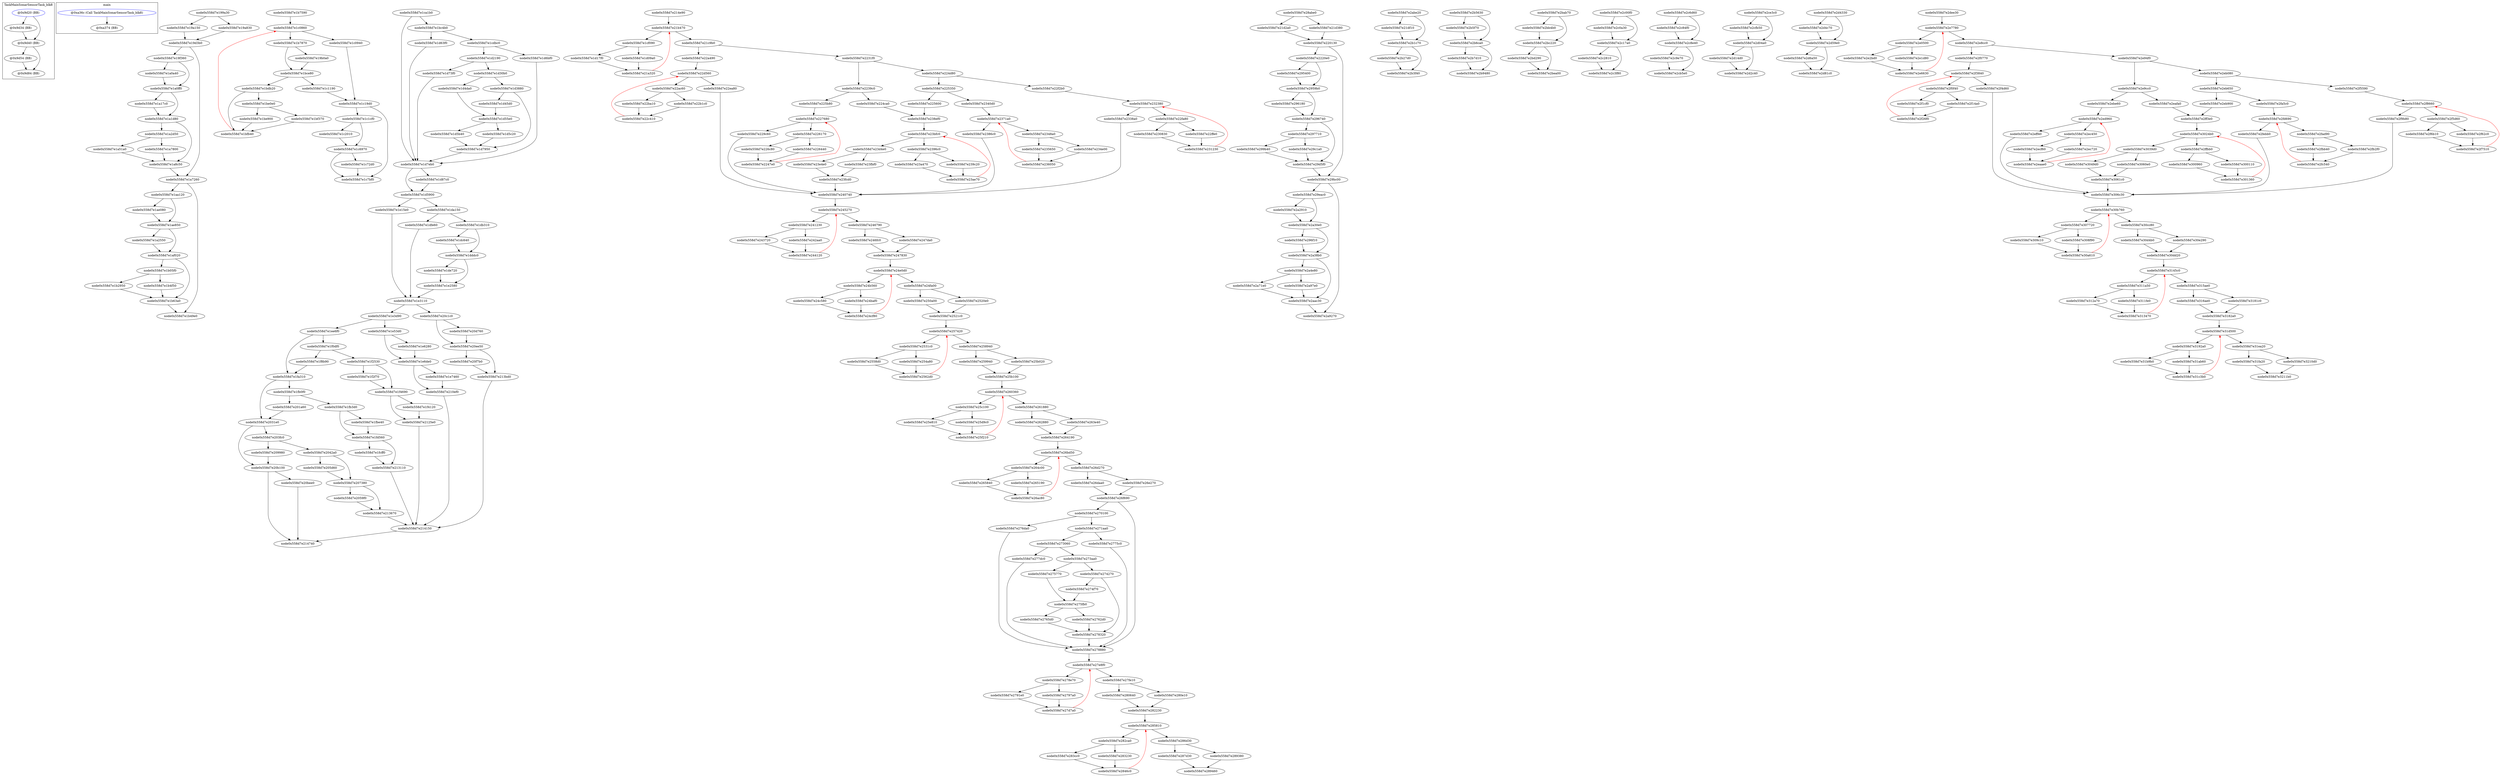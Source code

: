 digraph G {
subgraph cluster_TaskMainSonarSensorTask_blk8 {
graph [label = "TaskMainSonarSensorTask_blk8"];
node0x558d7e2d98b0 [label = "@0x9d20 (BB)" ,color="blue"];
node0x558d7e2da1f0 [label = "@0x9d34 (BB)"];
node0x558d7e2daf60 [label = "@0x9d40 (BB)"];
node0x558d7e2dbfd0 [label = "@0x9d54 (BB)"];
node0x558d7e2dd740 [label = "@0x9d84 (BB)"];
}
subgraph cluster_main {
graph [label = "main"];
node0x558d7e322180 [label = "@0xa36c (Call TaskMainSonarSensorTask_blk8)" ,color="blue"];
node0x558d7e2e3280 [label = "@0xa374 (BB)"];
}
node0x558d7e199a30 -> node0x558d7e19a150;
node0x558d7e199a30 -> node0x558d7e19a830;
node0x558d7e19a150 -> node0x558d7e19d3b0;
node0x558d7e19a830 -> node0x558d7e19d3b0;
node0x558d7e19d3b0 -> node0x558d7e19f360;
node0x558d7e19d3b0 -> node0x558d7e1a7260;
node0x558d7e19f360 -> node0x558d7e1a0a40;
node0x558d7e19f360 -> node0x558d7e1a0ff0;
node0x558d7e1a0a40 -> node0x558d7e1a0ff0;
node0x558d7e1a0ff0 -> node0x558d7e1a17c0;
node0x558d7e1a0ff0 -> node0x558d7e1a1d80;
node0x558d7e1a17c0 -> node0x558d7e1a1d80;
node0x558d7e1a1d80 -> node0x558d7e1a2d50;
node0x558d7e1a1d80 -> node0x558d7e1a8c50;
node0x558d7e1a2d50 -> node0x558d7e1a51a0;
node0x558d7e1a2d50 -> node0x558d7e1a7800;
node0x558d7e1a51a0 -> node0x558d7e1a8c50;
node0x558d7e1a7800 -> node0x558d7e1a8c50;
node0x558d7e1a8c50 -> node0x558d7e1a7260;
node0x558d7e1a7260 -> node0x558d7e1aa120;
node0x558d7e1a7260 -> node0x558d7e1b49e0;
node0x558d7e1aa120 -> node0x558d7e1ae080;
node0x558d7e1aa120 -> node0x558d7e1ae850;
node0x558d7e1ae080 -> node0x558d7e1ae850;
node0x558d7e1ae850 -> node0x558d7e1a2550;
node0x558d7e1ae850 -> node0x558d7e1af020;
node0x558d7e1a2550 -> node0x558d7e1af020;
node0x558d7e1af020 -> node0x558d7e1b05f0;
node0x558d7e1af020 -> node0x558d7e1b63a0;
node0x558d7e1b05f0 -> node0x558d7e1b2950;
node0x558d7e1b05f0 -> node0x558d7e1b4f50;
node0x558d7e1b2950 -> node0x558d7e1b63a0;
node0x558d7e1b4f50 -> node0x558d7e1b63a0;
node0x558d7e1b63a0 -> node0x558d7e1b49e0;
node0x558d7e1b7590 -> node0x558d7e1c0860;
node0x558d7e1b7870 -> node0x558d7e19b0a0;
node0x558d7e1b7870 -> node0x558d7e1bce80;
node0x558d7e19b0a0 -> node0x558d7e1bce80;
node0x558d7e1bce80 -> node0x558d7e1bdb20;
node0x558d7e1bce80 -> node0x558d7e1c1190;
node0x558d7e1bdb20 -> node0x558d7e1be0e0;
node0x558d7e1bdb20 -> node0x558d7e1bfb40;
node0x558d7e1be0e0 -> node0x558d7e1be900;
node0x558d7e1be0e0 -> node0x558d7e1bf370;
node0x558d7e1be900 -> node0x558d7e1bfb40;
node0x558d7e1bf370 -> node0x558d7e1bfb40;
node0x558d7e1bfb40 -> node0x558d7e1c0860[color="red"];
node0x558d7e1c0860 -> node0x558d7e1b7870;
node0x558d7e1c0860 -> node0x558d7e1c0940;
node0x558d7e1c0940 -> node0x558d7e1c19d0;
node0x558d7e1c1190 -> node0x558d7e1c19d0;
node0x558d7e1c19d0 -> node0x558d7e1c1cf0;
node0x558d7e1c19d0 -> node0x558d7e1c7bf0;
node0x558d7e1c1cf0 -> node0x558d7e1c2010;
node0x558d7e1c1cf0 -> node0x558d7e1c6970;
node0x558d7e1c2010 -> node0x558d7e1c6970;
node0x558d7e1c6970 -> node0x558d7e1c72d0;
node0x558d7e1c6970 -> node0x558d7e1c7bf0;
node0x558d7e1c72d0 -> node0x558d7e1c7bf0;
node0x558d7e1ca1b0 -> node0x558d7e1bc4b0;
node0x558d7e1ca1b0 -> node0x558d7e1d7eb0;
node0x558d7e1bc4b0 -> node0x558d7e1cdbc0;
node0x558d7e1bc4b0 -> node0x558d7e1d63f0;
node0x558d7e1cdbc0 -> node0x558d7e1d2190;
node0x558d7e1cdbc0 -> node0x558d7e1d6bf0;
node0x558d7e1d2190 -> node0x558d7e1d30b0;
node0x558d7e1d2190 -> node0x558d7e1d73f0;
node0x558d7e1d30b0 -> node0x558d7e1d3880;
node0x558d7e1d30b0 -> node0x558d7e1d4da0;
node0x558d7e1d3880 -> node0x558d7e1d45d0;
node0x558d7e1d3880 -> node0x558d7e1d7950;
node0x558d7e1d45d0 -> node0x558d7e1d55e0;
node0x558d7e1d4da0 -> node0x558d7e1d55e0;
node0x558d7e1d55e0 -> node0x558d7e1d5b40;
node0x558d7e1d55e0 -> node0x558d7e1d5c20;
node0x558d7e1d5b40 -> node0x558d7e1d7950;
node0x558d7e1d5c20 -> node0x558d7e1d7950;
node0x558d7e1d63f0 -> node0x558d7e1d7eb0;
node0x558d7e1d6bf0 -> node0x558d7e1d7eb0;
node0x558d7e1d73f0 -> node0x558d7e1d7eb0;
node0x558d7e1d7950 -> node0x558d7e1d7eb0;
node0x558d7e1d7eb0 -> node0x558d7e1d87c0;
node0x558d7e1d7eb0 -> node0x558d7e1d5900;
node0x558d7e1d87c0 -> node0x558d7e1d5900;
node0x558d7e1d5900 -> node0x558d7e1da150;
node0x558d7e1d5900 -> node0x558d7e1e15e0;
node0x558d7e1da150 -> node0x558d7e1db310;
node0x558d7e1da150 -> node0x558d7e1dfe60;
node0x558d7e1db310 -> node0x558d7e1dc640;
node0x558d7e1db310 -> node0x558d7e1dddc0;
node0x558d7e1dc640 -> node0x558d7e1dddc0;
node0x558d7e1dddc0 -> node0x558d7e1de720;
node0x558d7e1dddc0 -> node0x558d7e1e2580;
node0x558d7e1de720 -> node0x558d7e1e2580;
node0x558d7e1dfe60 -> node0x558d7e1e3110;
node0x558d7e1e15e0 -> node0x558d7e1e3110;
node0x558d7e1e2580 -> node0x558d7e1e3110;
node0x558d7e1e3110 -> node0x558d7e1e3d90;
node0x558d7e1e3110 -> node0x558d7e20c1c0;
node0x558d7e1e3d90 -> node0x558d7e1e53d0;
node0x558d7e1e3d90 -> node0x558d7e1ee6f0;
node0x558d7e1e53d0 -> node0x558d7e1e6280;
node0x558d7e1e53d0 -> node0x558d7e1e6de0;
node0x558d7e1e6280 -> node0x558d7e1e6de0;
node0x558d7e1e6de0 -> node0x558d7e1e7460;
node0x558d7e1e6de0 -> node0x558d7e210ef0;
node0x558d7e1e7460 -> node0x558d7e210ef0;
node0x558d7e1ee6f0 -> node0x558d7e1f0df0;
node0x558d7e1ee6f0 -> node0x558d7e1fa310;
node0x558d7e1f0df0 -> node0x558d7e1f2530;
node0x558d7e1f0df0 -> node0x558d7e1f8b90;
node0x558d7e1f2530 -> node0x558d7e1f2f70;
node0x558d7e1f2530 -> node0x558d7e1f4690;
node0x558d7e1f2f70 -> node0x558d7e1f4690;
node0x558d7e1f4690 -> node0x558d7e1f4120;
node0x558d7e1f4690 -> node0x558d7e2125e0;
node0x558d7e1f4120 -> node0x558d7e2125e0;
node0x558d7e1f8b90 -> node0x558d7e1fa310;
node0x558d7e1fa310 -> node0x558d7e1fb0f0;
node0x558d7e1fa310 -> node0x558d7e2031e0;
node0x558d7e1fb0f0 -> node0x558d7e1fb3d0;
node0x558d7e1fb0f0 -> node0x558d7e201a60;
node0x558d7e1fb3d0 -> node0x558d7e1fbe40;
node0x558d7e1fb3d0 -> node0x558d7e1fd560;
node0x558d7e1fbe40 -> node0x558d7e1fd560;
node0x558d7e1fd560 -> node0x558d7e1fcff0;
node0x558d7e1fd560 -> node0x558d7e213110;
node0x558d7e1fcff0 -> node0x558d7e213110;
node0x558d7e201a60 -> node0x558d7e2031e0;
node0x558d7e2031e0 -> node0x558d7e203fc0;
node0x558d7e2031e0 -> node0x558d7e20b100;
node0x558d7e203fc0 -> node0x558d7e2042a0;
node0x558d7e203fc0 -> node0x558d7e209980;
node0x558d7e2042a0 -> node0x558d7e205d60;
node0x558d7e2042a0 -> node0x558d7e207380;
node0x558d7e205d60 -> node0x558d7e207380;
node0x558d7e207380 -> node0x558d7e2059f0;
node0x558d7e207380 -> node0x558d7e213670;
node0x558d7e2059f0 -> node0x558d7e213670;
node0x558d7e209980 -> node0x558d7e20b100;
node0x558d7e20b100 -> node0x558d7e20bee0;
node0x558d7e20b100 -> node0x558d7e214740;
node0x558d7e20bee0 -> node0x558d7e214740;
node0x558d7e20c1c0 -> node0x558d7e20d760;
node0x558d7e20c1c0 -> node0x558d7e20ee50;
node0x558d7e20d760 -> node0x558d7e20ee50;
node0x558d7e20ee50 -> node0x558d7e20f7b0;
node0x558d7e20ee50 -> node0x558d7e213bd0;
node0x558d7e20f7b0 -> node0x558d7e213bd0;
node0x558d7e210ef0 -> node0x558d7e214150;
node0x558d7e2125e0 -> node0x558d7e214150;
node0x558d7e213110 -> node0x558d7e214150;
node0x558d7e213670 -> node0x558d7e214150;
node0x558d7e213bd0 -> node0x558d7e214150;
node0x558d7e214150 -> node0x558d7e214740;
node0x558d7e214e90 -> node0x558d7e21b470;
node0x558d7e1cf090 -> node0x558d7e1d09a0;
node0x558d7e1cf090 -> node0x558d7e1d17f0;
node0x558d7e1d09a0 -> node0x558d7e21a320;
node0x558d7e1d17f0 -> node0x558d7e21a320;
node0x558d7e21a320 -> node0x558d7e21b470[color="red"];
node0x558d7e21b470 -> node0x558d7e1cf090;
node0x558d7e21b470 -> node0x558d7e21c9b0;
node0x558d7e21c9b0 -> node0x558d7e2231f0;
node0x558d7e21c9b0 -> node0x558d7e22a490;
node0x558d7e2231f0 -> node0x558d7e2239c0;
node0x558d7e2231f0 -> node0x558d7e224d80;
node0x558d7e2239c0 -> node0x558d7e224ca0;
node0x558d7e2239c0 -> node0x558d7e225b80;
node0x558d7e224ca0 -> node0x558d7e238ef0;
node0x558d7e224d80 -> node0x558d7e225350;
node0x558d7e224d80 -> node0x558d7e22f2b0;
node0x558d7e225350 -> node0x558d7e225600;
node0x558d7e225350 -> node0x558d7e2340d0;
node0x558d7e225600 -> node0x558d7e238ef0;
node0x558d7e225b80 -> node0x558d7e227680;
node0x558d7e226170 -> node0x558d7e226440;
node0x558d7e226170 -> node0x558d7e226c80;
node0x558d7e226440 -> node0x558d7e2247e0;
node0x558d7e226c80 -> node0x558d7e2247e0;
node0x558d7e2247e0 -> node0x558d7e227680[color="red"];
node0x558d7e227680 -> node0x558d7e226170;
node0x558d7e227680 -> node0x558d7e229c60;
node0x558d7e229c60 -> node0x558d7e240740;
node0x558d7e22a490 -> node0x558d7e22d560;
node0x558d7e22ac60 -> node0x558d7e22b1c0;
node0x558d7e22ac60 -> node0x558d7e22ba10;
node0x558d7e22b1c0 -> node0x558d7e22c410;
node0x558d7e22ba10 -> node0x558d7e22c410;
node0x558d7e22c410 -> node0x558d7e22d560[color="red"];
node0x558d7e22d560 -> node0x558d7e22ac60;
node0x558d7e22d560 -> node0x558d7e22ea80;
node0x558d7e22ea80 -> node0x558d7e240740;
node0x558d7e22f2b0 -> node0x558d7e232380;
node0x558d7e22fa80 -> node0x558d7e22ffe0;
node0x558d7e22fa80 -> node0x558d7e230830;
node0x558d7e22ffe0 -> node0x558d7e231230;
node0x558d7e230830 -> node0x558d7e231230;
node0x558d7e231230 -> node0x558d7e232380[color="red"];
node0x558d7e232380 -> node0x558d7e22fa80;
node0x558d7e232380 -> node0x558d7e2338a0;
node0x558d7e2338a0 -> node0x558d7e240740;
node0x558d7e2340d0 -> node0x558d7e2371a0;
node0x558d7e2348a0 -> node0x558d7e234e00;
node0x558d7e2348a0 -> node0x558d7e235650;
node0x558d7e234e00 -> node0x558d7e236050;
node0x558d7e235650 -> node0x558d7e236050;
node0x558d7e236050 -> node0x558d7e2371a0[color="red"];
node0x558d7e2371a0 -> node0x558d7e2348a0;
node0x558d7e2371a0 -> node0x558d7e2386c0;
node0x558d7e2386c0 -> node0x558d7e240740;
node0x558d7e238ef0 -> node0x558d7e23bfc0;
node0x558d7e2396c0 -> node0x558d7e239c20;
node0x558d7e2396c0 -> node0x558d7e23a470;
node0x558d7e239c20 -> node0x558d7e23ae70;
node0x558d7e23a470 -> node0x558d7e23ae70;
node0x558d7e23ae70 -> node0x558d7e23bfc0[color="red"];
node0x558d7e23bfc0 -> node0x558d7e2396c0;
node0x558d7e23bfc0 -> node0x558d7e23d4e0;
node0x558d7e23d4e0 -> node0x558d7e23e4e0;
node0x558d7e23d4e0 -> node0x558d7e23fbf0;
node0x558d7e23e4e0 -> node0x558d7e23fcd0;
node0x558d7e23fbf0 -> node0x558d7e23fcd0;
node0x558d7e23fcd0 -> node0x558d7e240740;
node0x558d7e240740 -> node0x558d7e245270;
node0x558d7e241230 -> node0x558d7e242aa0;
node0x558d7e241230 -> node0x558d7e243720;
node0x558d7e242aa0 -> node0x558d7e244120;
node0x558d7e243720 -> node0x558d7e244120;
node0x558d7e244120 -> node0x558d7e245270[color="red"];
node0x558d7e245270 -> node0x558d7e241230;
node0x558d7e245270 -> node0x558d7e246790;
node0x558d7e246790 -> node0x558d7e246fc0;
node0x558d7e246790 -> node0x558d7e247da0;
node0x558d7e246fc0 -> node0x558d7e247830;
node0x558d7e247da0 -> node0x558d7e247830;
node0x558d7e247830 -> node0x558d7e24e0d0;
node0x558d7e24b560 -> node0x558d7e24baf0;
node0x558d7e24b560 -> node0x558d7e24c580;
node0x558d7e24baf0 -> node0x558d7e24cf80;
node0x558d7e24c580 -> node0x558d7e24cf80;
node0x558d7e24cf80 -> node0x558d7e24e0d0[color="red"];
node0x558d7e24e0d0 -> node0x558d7e24b560;
node0x558d7e24e0d0 -> node0x558d7e24fa00;
node0x558d7e24fa00 -> node0x558d7e250a00;
node0x558d7e24fa00 -> node0x558d7e2520e0;
node0x558d7e250a00 -> node0x558d7e2521c0;
node0x558d7e2520e0 -> node0x558d7e2521c0;
node0x558d7e2521c0 -> node0x558d7e257420;
node0x558d7e2531c0 -> node0x558d7e254a80;
node0x558d7e2531c0 -> node0x558d7e2558d0;
node0x558d7e254a80 -> node0x558d7e2562d0;
node0x558d7e2558d0 -> node0x558d7e2562d0;
node0x558d7e2562d0 -> node0x558d7e257420[color="red"];
node0x558d7e257420 -> node0x558d7e2531c0;
node0x558d7e257420 -> node0x558d7e258940;
node0x558d7e258940 -> node0x558d7e259940;
node0x558d7e258940 -> node0x558d7e25b020;
node0x558d7e259940 -> node0x558d7e25b100;
node0x558d7e25b020 -> node0x558d7e25b100;
node0x558d7e25b100 -> node0x558d7e260360;
node0x558d7e25c100 -> node0x558d7e25d9c0;
node0x558d7e25c100 -> node0x558d7e25e810;
node0x558d7e25d9c0 -> node0x558d7e25f210;
node0x558d7e25e810 -> node0x558d7e25f210;
node0x558d7e25f210 -> node0x558d7e260360[color="red"];
node0x558d7e260360 -> node0x558d7e25c100;
node0x558d7e260360 -> node0x558d7e261880;
node0x558d7e261880 -> node0x558d7e262880;
node0x558d7e261880 -> node0x558d7e263e40;
node0x558d7e262880 -> node0x558d7e264190;
node0x558d7e263e40 -> node0x558d7e264190;
node0x558d7e264190 -> node0x558d7e26bd50;
node0x558d7e264c00 -> node0x558d7e265190;
node0x558d7e264c00 -> node0x558d7e265840;
node0x558d7e265190 -> node0x558d7e26ac80;
node0x558d7e265840 -> node0x558d7e26ac80;
node0x558d7e26ac80 -> node0x558d7e26bd50[color="red"];
node0x558d7e26bd50 -> node0x558d7e264c00;
node0x558d7e26bd50 -> node0x558d7e26d270;
node0x558d7e26d270 -> node0x558d7e26daa0;
node0x558d7e26d270 -> node0x558d7e26e270;
node0x558d7e26daa0 -> node0x558d7e26f690;
node0x558d7e26e270 -> node0x558d7e26f690;
node0x558d7e26f690 -> node0x558d7e270100;
node0x558d7e26f690 -> node0x558d7e278880;
node0x558d7e270100 -> node0x558d7e271aa0;
node0x558d7e270100 -> node0x558d7e276da0;
node0x558d7e271aa0 -> node0x558d7e273060;
node0x558d7e271aa0 -> node0x558d7e2775c0;
node0x558d7e273060 -> node0x558d7e273aa0;
node0x558d7e273060 -> node0x558d7e277dc0;
node0x558d7e273aa0 -> node0x558d7e274270;
node0x558d7e273aa0 -> node0x558d7e275770;
node0x558d7e274270 -> node0x558d7e274f70;
node0x558d7e274270 -> node0x558d7e278320;
node0x558d7e274f70 -> node0x558d7e275fb0;
node0x558d7e275770 -> node0x558d7e275fb0;
node0x558d7e275fb0 -> node0x558d7e2762d0;
node0x558d7e275fb0 -> node0x558d7e2765d0;
node0x558d7e2762d0 -> node0x558d7e278320;
node0x558d7e2765d0 -> node0x558d7e278320;
node0x558d7e276da0 -> node0x558d7e278880;
node0x558d7e2775c0 -> node0x558d7e278880;
node0x558d7e277dc0 -> node0x558d7e278880;
node0x558d7e278320 -> node0x558d7e278880;
node0x558d7e278880 -> node0x558d7e27e8f0;
node0x558d7e278e70 -> node0x558d7e2797a0;
node0x558d7e278e70 -> node0x558d7e2791e0;
node0x558d7e2797a0 -> node0x558d7e27d7a0;
node0x558d7e2791e0 -> node0x558d7e27d7a0;
node0x558d7e27d7a0 -> node0x558d7e27e8f0[color="red"];
node0x558d7e27e8f0 -> node0x558d7e278e70;
node0x558d7e27e8f0 -> node0x558d7e27fe10;
node0x558d7e27fe10 -> node0x558d7e280640;
node0x558d7e27fe10 -> node0x558d7e280e10;
node0x558d7e280640 -> node0x558d7e282230;
node0x558d7e280e10 -> node0x558d7e282230;
node0x558d7e282230 -> node0x558d7e285810;
node0x558d7e282ca0 -> node0x558d7e283230;
node0x558d7e282ca0 -> node0x558d7e283cc0;
node0x558d7e283230 -> node0x558d7e2846c0;
node0x558d7e283cc0 -> node0x558d7e2846c0;
node0x558d7e2846c0 -> node0x558d7e285810[color="red"];
node0x558d7e285810 -> node0x558d7e282ca0;
node0x558d7e285810 -> node0x558d7e286d30;
node0x558d7e286d30 -> node0x558d7e287d30;
node0x558d7e286d30 -> node0x558d7e289380;
node0x558d7e287d30 -> node0x558d7e289460;
node0x558d7e289380 -> node0x558d7e289460;
node0x558d7e28abe0 -> node0x558d7e21d2a0;
node0x558d7e28abe0 -> node0x558d7e21d380;
node0x558d7e21d2a0 -> node0x558d7e220130;
node0x558d7e21d380 -> node0x558d7e220130;
node0x558d7e220130 -> node0x558d7e2220e0;
node0x558d7e220130 -> node0x558d7e29bc00;
node0x558d7e2220e0 -> node0x558d7e295400;
node0x558d7e2220e0 -> node0x558d7e2959b0;
node0x558d7e295400 -> node0x558d7e2959b0;
node0x558d7e2959b0 -> node0x558d7e296180;
node0x558d7e2959b0 -> node0x558d7e296740;
node0x558d7e296180 -> node0x558d7e296740;
node0x558d7e296740 -> node0x558d7e297710;
node0x558d7e296740 -> node0x558d7e29d5f0;
node0x558d7e297710 -> node0x558d7e299b40;
node0x558d7e297710 -> node0x558d7e29c1a0;
node0x558d7e299b40 -> node0x558d7e29d5f0;
node0x558d7e29c1a0 -> node0x558d7e29d5f0;
node0x558d7e29d5f0 -> node0x558d7e29bc00;
node0x558d7e29bc00 -> node0x558d7e29eac0;
node0x558d7e29bc00 -> node0x558d7e2a9270;
node0x558d7e29eac0 -> node0x558d7e2a2910;
node0x558d7e29eac0 -> node0x558d7e2a30e0;
node0x558d7e2a2910 -> node0x558d7e2a30e0;
node0x558d7e2a30e0 -> node0x558d7e296f10;
node0x558d7e2a30e0 -> node0x558d7e2a38b0;
node0x558d7e296f10 -> node0x558d7e2a38b0;
node0x558d7e2a38b0 -> node0x558d7e2a4e80;
node0x558d7e2a38b0 -> node0x558d7e2aac30;
node0x558d7e2a4e80 -> node0x558d7e2a71e0;
node0x558d7e2a4e80 -> node0x558d7e2a97e0;
node0x558d7e2a71e0 -> node0x558d7e2aac30;
node0x558d7e2a97e0 -> node0x558d7e2aac30;
node0x558d7e2aac30 -> node0x558d7e2a9270;
node0x558d7e2abe20 -> node0x558d7e21df10;
node0x558d7e2abe20 -> node0x558d7e2b1c70;
node0x558d7e21df10 -> node0x558d7e2b1c70;
node0x558d7e2b1c70 -> node0x558d7e2b27d0;
node0x558d7e2b1c70 -> node0x558d7e2b3f40;
node0x558d7e2b27d0 -> node0x558d7e2b3f40;
node0x558d7e2b5630 -> node0x558d7e2b5f70;
node0x558d7e2b5630 -> node0x558d7e2b6ca0;
node0x558d7e2b5f70 -> node0x558d7e2b6ca0;
node0x558d7e2b6ca0 -> node0x558d7e2b7d10;
node0x558d7e2b6ca0 -> node0x558d7e2b9480;
node0x558d7e2b7d10 -> node0x558d7e2b9480;
node0x558d7e2bab70 -> node0x558d7e2bb4b0;
node0x558d7e2bab70 -> node0x558d7e2bc220;
node0x558d7e2bb4b0 -> node0x558d7e2bc220;
node0x558d7e2bc220 -> node0x558d7e2bd290;
node0x558d7e2bc220 -> node0x558d7e2bea00;
node0x558d7e2bd290 -> node0x558d7e2bea00;
node0x558d7e2c00f0 -> node0x558d7e2c0a30;
node0x558d7e2c00f0 -> node0x558d7e2c17a0;
node0x558d7e2c0a30 -> node0x558d7e2c17a0;
node0x558d7e2c17a0 -> node0x558d7e2c2810;
node0x558d7e2c17a0 -> node0x558d7e2c3f80;
node0x558d7e2c2810 -> node0x558d7e2c3f80;
node0x558d7e2c6d60 -> node0x558d7e2c84f0;
node0x558d7e2c6d60 -> node0x558d7e2c8e40;
node0x558d7e2c84f0 -> node0x558d7e2c8e40;
node0x558d7e2c8e40 -> node0x558d7e2c9e70;
node0x558d7e2c8e40 -> node0x558d7e2cb5e0;
node0x558d7e2c9e70 -> node0x558d7e2cb5e0;
node0x558d7e2ce3c0 -> node0x558d7e2cfb50;
node0x558d7e2ce3c0 -> node0x558d7e2d04a0;
node0x558d7e2cfb50 -> node0x558d7e2d04a0;
node0x558d7e2d04a0 -> node0x558d7e2d14d0;
node0x558d7e2d04a0 -> node0x558d7e2d2c40;
node0x558d7e2d14d0 -> node0x558d7e2d2c40;
node0x558d7e2d4330 -> node0x558d7e2d4c70;
node0x558d7e2d4330 -> node0x558d7e2d59e0;
node0x558d7e2d4c70 -> node0x558d7e2d59e0;
node0x558d7e2d59e0 -> node0x558d7e2d6a50;
node0x558d7e2d59e0 -> node0x558d7e2d81c0;
node0x558d7e2d6a50 -> node0x558d7e2d81c0;
node0x558d7e2d98b0 -> node0x558d7e2da1f0;
node0x558d7e2d98b0 -> node0x558d7e2daf60;
node0x558d7e2da1f0 -> node0x558d7e2daf60;
node0x558d7e2daf60 -> node0x558d7e2dbfd0;
node0x558d7e2daf60 -> node0x558d7e2dd740;
node0x558d7e2dbfd0 -> node0x558d7e2dd740;
node0x558d7e2dee30 -> node0x558d7e2e7780;
node0x558d7e2e0500 -> node0x558d7e2e1d80;
node0x558d7e2e0500 -> node0x558d7e2e2bd0;
node0x558d7e2e1d80 -> node0x558d7e2e6630;
node0x558d7e2e2bd0 -> node0x558d7e2e6630;
node0x558d7e2e6630 -> node0x558d7e2e7780[color="red"];
node0x558d7e2e7780 -> node0x558d7e2e0500;
node0x558d7e2e7780 -> node0x558d7e2e8cc0;
node0x558d7e2e8cc0 -> node0x558d7e2e94f0;
node0x558d7e2e8cc0 -> node0x558d7e2f0770;
node0x558d7e2e94f0 -> node0x558d7e2e9cc0;
node0x558d7e2e94f0 -> node0x558d7e2eb080;
node0x558d7e2e9cc0 -> node0x558d7e2eafa0;
node0x558d7e2e9cc0 -> node0x558d7e2ebe60;
node0x558d7e2eafa0 -> node0x558d7e2ff3e0;
node0x558d7e2eb080 -> node0x558d7e2eb650;
node0x558d7e2eb080 -> node0x558d7e2f5590;
node0x558d7e2eb650 -> node0x558d7e2eb900;
node0x558d7e2eb650 -> node0x558d7e2fa5c0;
node0x558d7e2eb900 -> node0x558d7e2ff3e0;
node0x558d7e2ebe60 -> node0x558d7e2ed960;
node0x558d7e2ec450 -> node0x558d7e2ec720;
node0x558d7e2ec450 -> node0x558d7e2ecf60;
node0x558d7e2ec720 -> node0x558d7e2eaae0;
node0x558d7e2ecf60 -> node0x558d7e2eaae0;
node0x558d7e2eaae0 -> node0x558d7e2ed960[color="red"];
node0x558d7e2ed960 -> node0x558d7e2ec450;
node0x558d7e2ed960 -> node0x558d7e2eff40;
node0x558d7e2eff40 -> node0x558d7e306c30;
node0x558d7e2f0770 -> node0x558d7e2f3840;
node0x558d7e2f0f40 -> node0x558d7e2f14a0;
node0x558d7e2f0f40 -> node0x558d7e2f1cf0;
node0x558d7e2f14a0 -> node0x558d7e2f26f0;
node0x558d7e2f1cf0 -> node0x558d7e2f26f0;
node0x558d7e2f26f0 -> node0x558d7e2f3840[color="red"];
node0x558d7e2f3840 -> node0x558d7e2f0f40;
node0x558d7e2f3840 -> node0x558d7e2f4d60;
node0x558d7e2f4d60 -> node0x558d7e306c30;
node0x558d7e2f5590 -> node0x558d7e2f8660;
node0x558d7e2f5d60 -> node0x558d7e2f62c0;
node0x558d7e2f5d60 -> node0x558d7e2f6b10;
node0x558d7e2f62c0 -> node0x558d7e2f7510;
node0x558d7e2f6b10 -> node0x558d7e2f7510;
node0x558d7e2f7510 -> node0x558d7e2f8660[color="red"];
node0x558d7e2f8660 -> node0x558d7e2f5d60;
node0x558d7e2f8660 -> node0x558d7e2f9b80;
node0x558d7e2f9b80 -> node0x558d7e306c30;
node0x558d7e2fa5c0 -> node0x558d7e2fd690;
node0x558d7e2fad90 -> node0x558d7e2fb2f0;
node0x558d7e2fad90 -> node0x558d7e2fbb40;
node0x558d7e2fb2f0 -> node0x558d7e2fc540;
node0x558d7e2fbb40 -> node0x558d7e2fc540;
node0x558d7e2fc540 -> node0x558d7e2fd690[color="red"];
node0x558d7e2fd690 -> node0x558d7e2fad90;
node0x558d7e2fd690 -> node0x558d7e2febb0;
node0x558d7e2febb0 -> node0x558d7e306c30;
node0x558d7e2ff3e0 -> node0x558d7e3024b0;
node0x558d7e2ffbb0 -> node0x558d7e300110;
node0x558d7e2ffbb0 -> node0x558d7e300960;
node0x558d7e300110 -> node0x558d7e301360;
node0x558d7e300960 -> node0x558d7e301360;
node0x558d7e301360 -> node0x558d7e3024b0[color="red"];
node0x558d7e3024b0 -> node0x558d7e2ffbb0;
node0x558d7e3024b0 -> node0x558d7e3039d0;
node0x558d7e3039d0 -> node0x558d7e3049d0;
node0x558d7e3039d0 -> node0x558d7e3060e0;
node0x558d7e3049d0 -> node0x558d7e3061c0;
node0x558d7e3060e0 -> node0x558d7e3061c0;
node0x558d7e3061c0 -> node0x558d7e306c30;
node0x558d7e306c30 -> node0x558d7e30b760;
node0x558d7e307720 -> node0x558d7e308f90;
node0x558d7e307720 -> node0x558d7e309c10;
node0x558d7e308f90 -> node0x558d7e30a610;
node0x558d7e309c10 -> node0x558d7e30a610;
node0x558d7e30a610 -> node0x558d7e30b760[color="red"];
node0x558d7e30b760 -> node0x558d7e307720;
node0x558d7e30b760 -> node0x558d7e30cc80;
node0x558d7e30cc80 -> node0x558d7e30d4b0;
node0x558d7e30cc80 -> node0x558d7e30e290;
node0x558d7e30d4b0 -> node0x558d7e30dd20;
node0x558d7e30e290 -> node0x558d7e30dd20;
node0x558d7e30dd20 -> node0x558d7e3145c0;
node0x558d7e311a50 -> node0x558d7e311fe0;
node0x558d7e311a50 -> node0x558d7e312a70;
node0x558d7e311fe0 -> node0x558d7e313470;
node0x558d7e312a70 -> node0x558d7e313470;
node0x558d7e313470 -> node0x558d7e3145c0[color="red"];
node0x558d7e3145c0 -> node0x558d7e311a50;
node0x558d7e3145c0 -> node0x558d7e315ae0;
node0x558d7e315ae0 -> node0x558d7e316ae0;
node0x558d7e315ae0 -> node0x558d7e3181c0;
node0x558d7e316ae0 -> node0x558d7e3182a0;
node0x558d7e3181c0 -> node0x558d7e3182a0;
node0x558d7e3182a0 -> node0x558d7e31d500;
node0x558d7e3192a0 -> node0x558d7e31ab60;
node0x558d7e3192a0 -> node0x558d7e31b9b0;
node0x558d7e31ab60 -> node0x558d7e31c3b0;
node0x558d7e31b9b0 -> node0x558d7e31c3b0;
node0x558d7e31c3b0 -> node0x558d7e31d500[color="red"];
node0x558d7e31d500 -> node0x558d7e3192a0;
node0x558d7e31d500 -> node0x558d7e31ea20;
node0x558d7e31ea20 -> node0x558d7e31fa20;
node0x558d7e31ea20 -> node0x558d7e3210d0;
node0x558d7e31fa20 -> node0x558d7e3211b0;
node0x558d7e3210d0 -> node0x558d7e3211b0;
node0x558d7e322180 -> node0x558d7e2e3280;
}
